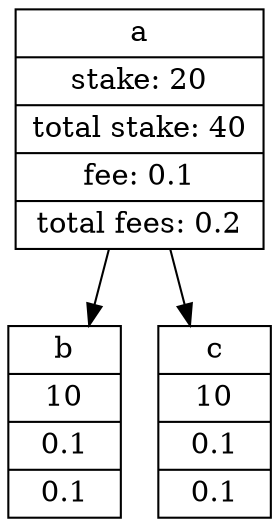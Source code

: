 digraph structs {
    node [shape=record];
    a [shape=record,label="{a | stake: 20 | total stake: 40 | fee: 0.1 | total fees: 0.2 }"];
    b [shape=record,label="{b | 10 | 0.1 | 0.1 }"];
    c [shape=record,label="{c | 10 | 0.1 | 0.1 }"];
    a -> b;
    a -> c;
}